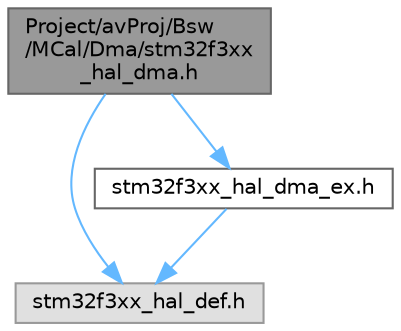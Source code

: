 digraph "Project/avProj/Bsw/MCal/Dma/stm32f3xx_hal_dma.h"
{
 // LATEX_PDF_SIZE
  bgcolor="transparent";
  edge [fontname=Helvetica,fontsize=10,labelfontname=Helvetica,labelfontsize=10];
  node [fontname=Helvetica,fontsize=10,shape=box,height=0.2,width=0.4];
  Node1 [id="Node000001",label="Project/avProj/Bsw\l/MCal/Dma/stm32f3xx\l_hal_dma.h",height=0.2,width=0.4,color="gray40", fillcolor="grey60", style="filled", fontcolor="black",tooltip="Header file of DMA HAL module."];
  Node1 -> Node2 [id="edge1_Node000001_Node000002",color="steelblue1",style="solid",tooltip=" "];
  Node2 [id="Node000002",label="stm32f3xx_hal_def.h",height=0.2,width=0.4,color="grey60", fillcolor="#E0E0E0", style="filled",tooltip=" "];
  Node1 -> Node3 [id="edge2_Node000001_Node000003",color="steelblue1",style="solid",tooltip=" "];
  Node3 [id="Node000003",label="stm32f3xx_hal_dma_ex.h",height=0.2,width=0.4,color="grey40", fillcolor="white", style="filled",URL="$av_proj_2_bsw_2_m_cal_2_dma_2stm32f3xx__hal__dma__ex_8h.html",tooltip="Header file of DMA HAL extension module."];
  Node3 -> Node2 [id="edge3_Node000003_Node000002",color="steelblue1",style="solid",tooltip=" "];
}
